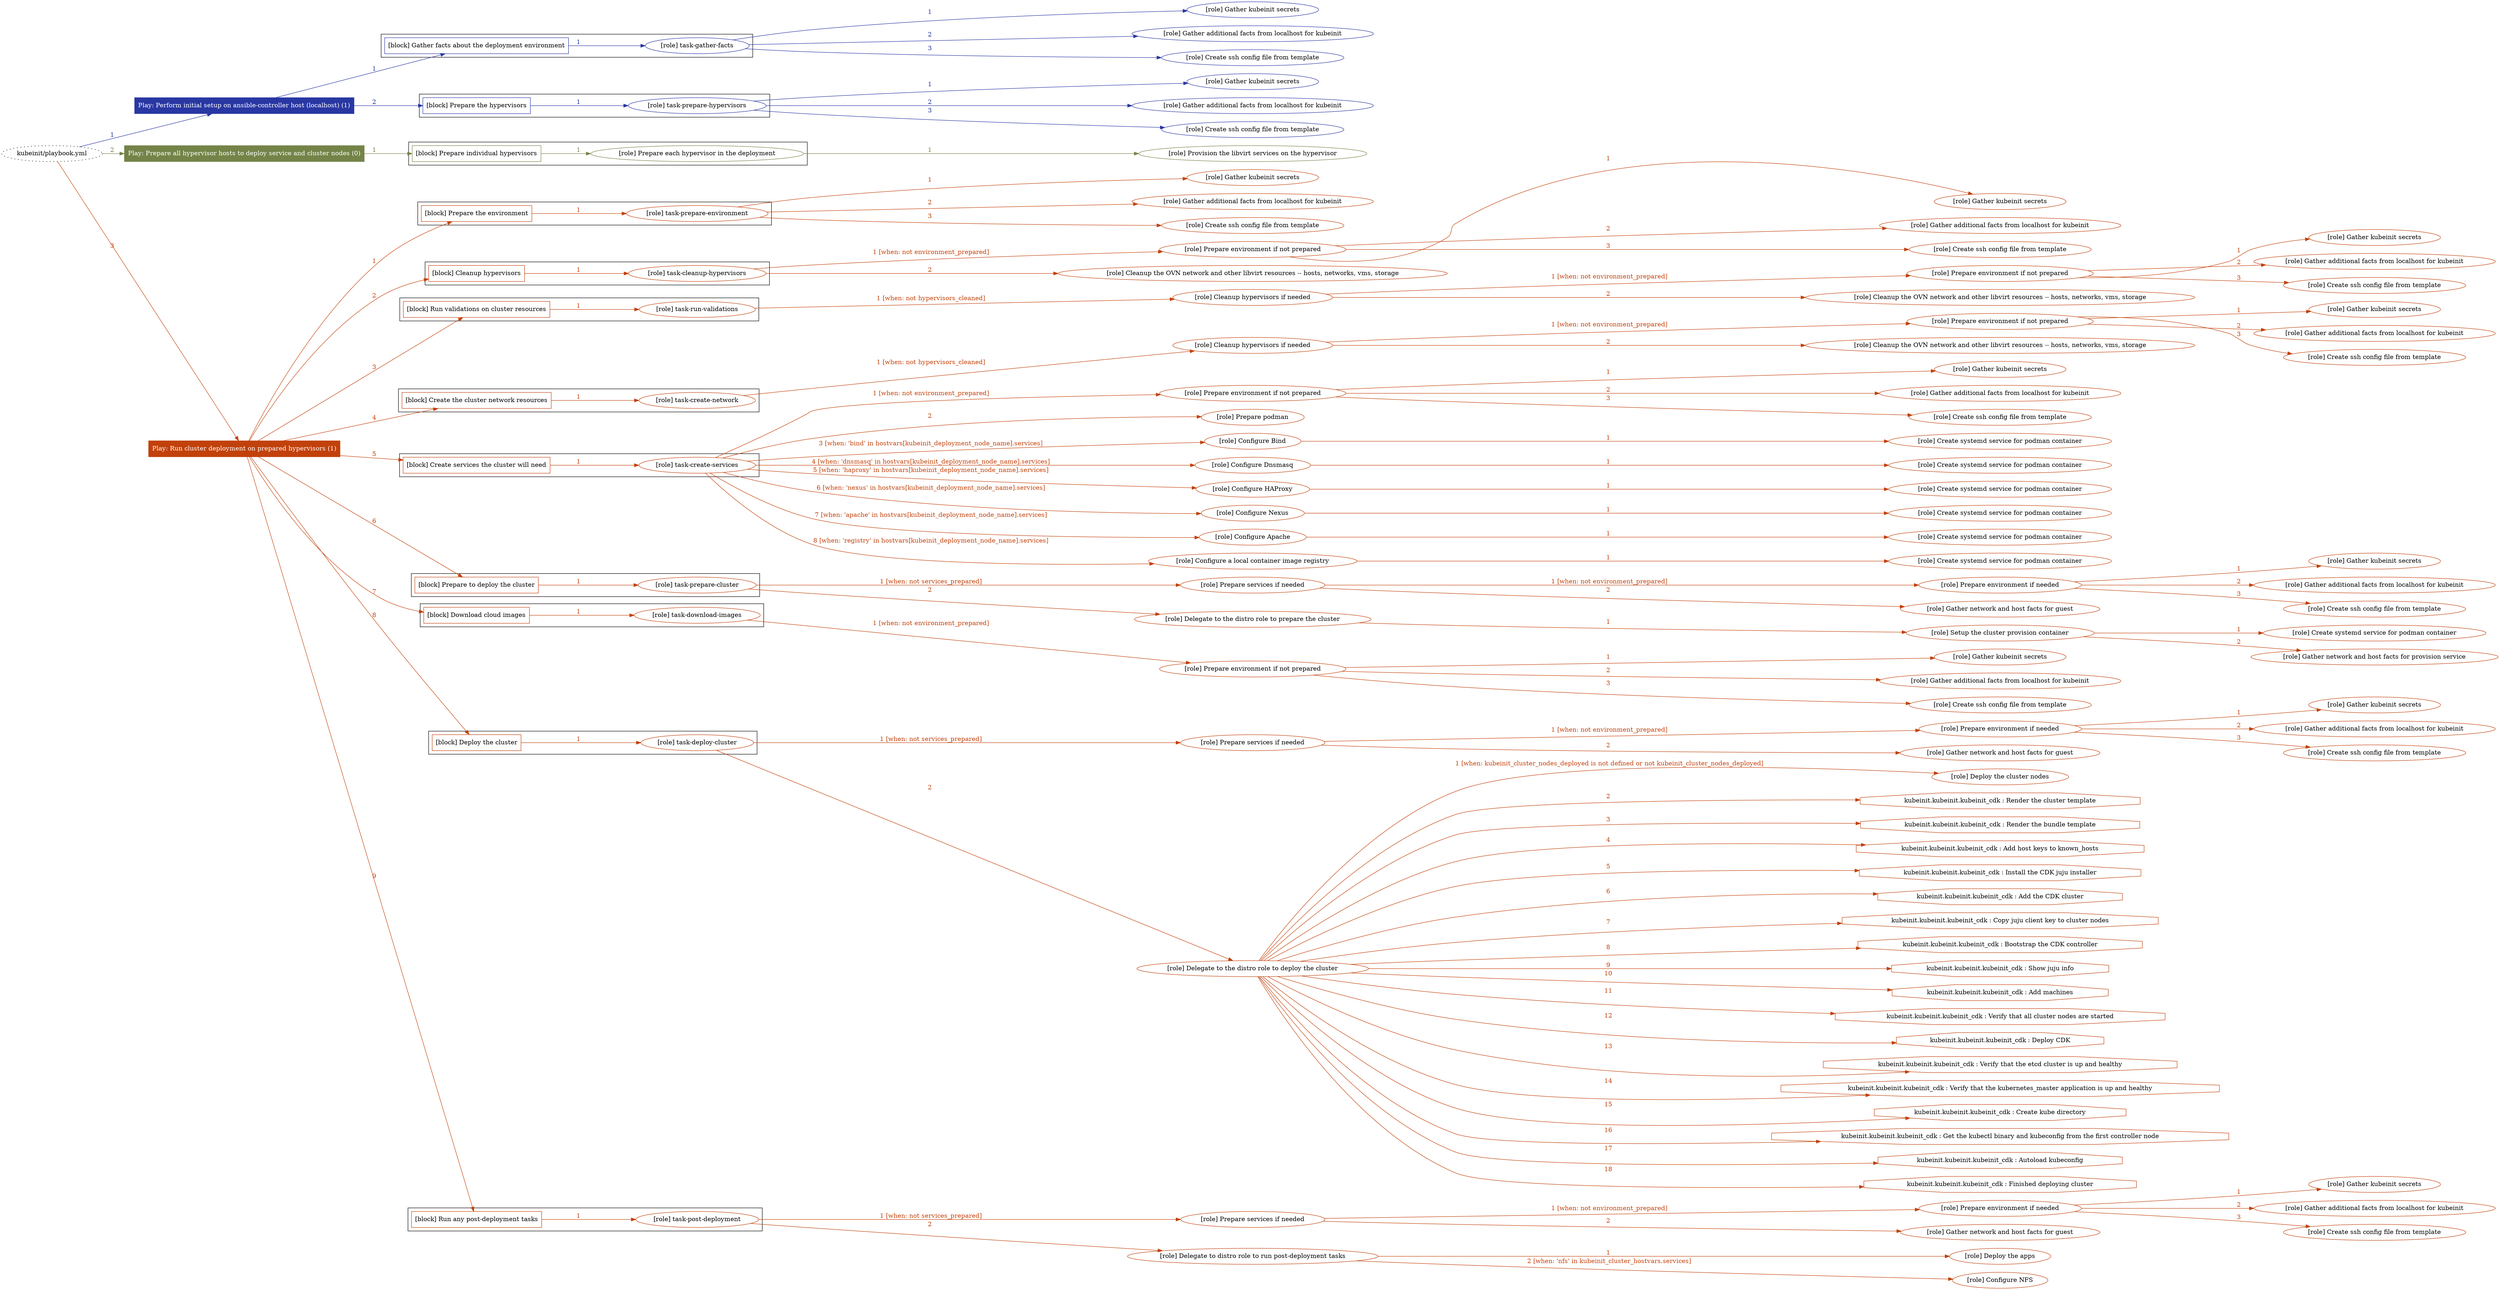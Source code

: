 digraph {
	graph [concentrate=true ordering=in rankdir=LR ratio=fill]
	edge [esep=5 sep=10]
	"kubeinit/playbook.yml" [id=root_node style=dotted]
	play_4fac74bc [label="Play: Perform initial setup on ansible-controller host (localhost) (1)" color="#2937a3" fontcolor="#ffffff" id=play_4fac74bc shape=box style=filled tooltip=localhost]
	"kubeinit/playbook.yml" -> play_4fac74bc [label="1 " color="#2937a3" fontcolor="#2937a3" id=edge_bfc7ae7f labeltooltip="1 " tooltip="1 "]
	subgraph "Gather kubeinit secrets" {
		role_daa59b0e [label="[role] Gather kubeinit secrets" color="#2937a3" id=role_daa59b0e tooltip="Gather kubeinit secrets"]
	}
	subgraph "Gather additional facts from localhost for kubeinit" {
		role_47374bc7 [label="[role] Gather additional facts from localhost for kubeinit" color="#2937a3" id=role_47374bc7 tooltip="Gather additional facts from localhost for kubeinit"]
	}
	subgraph "Create ssh config file from template" {
		role_0a76fdc1 [label="[role] Create ssh config file from template" color="#2937a3" id=role_0a76fdc1 tooltip="Create ssh config file from template"]
	}
	subgraph "task-gather-facts" {
		role_f1bcef55 [label="[role] task-gather-facts" color="#2937a3" id=role_f1bcef55 tooltip="task-gather-facts"]
		role_f1bcef55 -> role_daa59b0e [label="1 " color="#2937a3" fontcolor="#2937a3" id=edge_43daed9d labeltooltip="1 " tooltip="1 "]
		role_f1bcef55 -> role_47374bc7 [label="2 " color="#2937a3" fontcolor="#2937a3" id=edge_cbb94eba labeltooltip="2 " tooltip="2 "]
		role_f1bcef55 -> role_0a76fdc1 [label="3 " color="#2937a3" fontcolor="#2937a3" id=edge_692c19ee labeltooltip="3 " tooltip="3 "]
	}
	subgraph "Gather kubeinit secrets" {
		role_8965395e [label="[role] Gather kubeinit secrets" color="#2937a3" id=role_8965395e tooltip="Gather kubeinit secrets"]
	}
	subgraph "Gather additional facts from localhost for kubeinit" {
		role_286cb35e [label="[role] Gather additional facts from localhost for kubeinit" color="#2937a3" id=role_286cb35e tooltip="Gather additional facts from localhost for kubeinit"]
	}
	subgraph "Create ssh config file from template" {
		role_fb399754 [label="[role] Create ssh config file from template" color="#2937a3" id=role_fb399754 tooltip="Create ssh config file from template"]
	}
	subgraph "task-prepare-hypervisors" {
		role_19c61ca5 [label="[role] task-prepare-hypervisors" color="#2937a3" id=role_19c61ca5 tooltip="task-prepare-hypervisors"]
		role_19c61ca5 -> role_8965395e [label="1 " color="#2937a3" fontcolor="#2937a3" id=edge_947e6e0c labeltooltip="1 " tooltip="1 "]
		role_19c61ca5 -> role_286cb35e [label="2 " color="#2937a3" fontcolor="#2937a3" id=edge_ab477479 labeltooltip="2 " tooltip="2 "]
		role_19c61ca5 -> role_fb399754 [label="3 " color="#2937a3" fontcolor="#2937a3" id=edge_f43fa666 labeltooltip="3 " tooltip="3 "]
	}
	subgraph "Play: Perform initial setup on ansible-controller host (localhost) (1)" {
		play_4fac74bc -> block_f5122f6e [label=1 color="#2937a3" fontcolor="#2937a3" id=edge_e682e9dc labeltooltip=1 tooltip=1]
		subgraph cluster_block_f5122f6e {
			block_f5122f6e [label="[block] Gather facts about the deployment environment" color="#2937a3" id=block_f5122f6e labeltooltip="Gather facts about the deployment environment" shape=box tooltip="Gather facts about the deployment environment"]
			block_f5122f6e -> role_f1bcef55 [label="1 " color="#2937a3" fontcolor="#2937a3" id=edge_6e2c3015 labeltooltip="1 " tooltip="1 "]
		}
		play_4fac74bc -> block_a3165806 [label=2 color="#2937a3" fontcolor="#2937a3" id=edge_5d69ab9e labeltooltip=2 tooltip=2]
		subgraph cluster_block_a3165806 {
			block_a3165806 [label="[block] Prepare the hypervisors" color="#2937a3" id=block_a3165806 labeltooltip="Prepare the hypervisors" shape=box tooltip="Prepare the hypervisors"]
			block_a3165806 -> role_19c61ca5 [label="1 " color="#2937a3" fontcolor="#2937a3" id=edge_b7182d10 labeltooltip="1 " tooltip="1 "]
		}
	}
	play_dc3a59c3 [label="Play: Prepare all hypervisor hosts to deploy service and cluster nodes (0)" color="#748448" fontcolor="#ffffff" id=play_dc3a59c3 shape=box style=filled tooltip="Play: Prepare all hypervisor hosts to deploy service and cluster nodes (0)"]
	"kubeinit/playbook.yml" -> play_dc3a59c3 [label="2 " color="#748448" fontcolor="#748448" id=edge_6dae7fd8 labeltooltip="2 " tooltip="2 "]
	subgraph "Provision the libvirt services on the hypervisor" {
		role_33cc4aca [label="[role] Provision the libvirt services on the hypervisor" color="#748448" id=role_33cc4aca tooltip="Provision the libvirt services on the hypervisor"]
	}
	subgraph "Prepare each hypervisor in the deployment" {
		role_51988aa7 [label="[role] Prepare each hypervisor in the deployment" color="#748448" id=role_51988aa7 tooltip="Prepare each hypervisor in the deployment"]
		role_51988aa7 -> role_33cc4aca [label="1 " color="#748448" fontcolor="#748448" id=edge_85803b4b labeltooltip="1 " tooltip="1 "]
	}
	subgraph "Play: Prepare all hypervisor hosts to deploy service and cluster nodes (0)" {
		play_dc3a59c3 -> block_e3178272 [label=1 color="#748448" fontcolor="#748448" id=edge_837575ad labeltooltip=1 tooltip=1]
		subgraph cluster_block_e3178272 {
			block_e3178272 [label="[block] Prepare individual hypervisors" color="#748448" id=block_e3178272 labeltooltip="Prepare individual hypervisors" shape=box tooltip="Prepare individual hypervisors"]
			block_e3178272 -> role_51988aa7 [label="1 " color="#748448" fontcolor="#748448" id=edge_2d99e94d labeltooltip="1 " tooltip="1 "]
		}
	}
	play_7e0f6024 [label="Play: Run cluster deployment on prepared hypervisors (1)" color="#c2410a" fontcolor="#ffffff" id=play_7e0f6024 shape=box style=filled tooltip=localhost]
	"kubeinit/playbook.yml" -> play_7e0f6024 [label="3 " color="#c2410a" fontcolor="#c2410a" id=edge_eb224204 labeltooltip="3 " tooltip="3 "]
	subgraph "Gather kubeinit secrets" {
		role_fbaee1e8 [label="[role] Gather kubeinit secrets" color="#c2410a" id=role_fbaee1e8 tooltip="Gather kubeinit secrets"]
	}
	subgraph "Gather additional facts from localhost for kubeinit" {
		role_217c3e69 [label="[role] Gather additional facts from localhost for kubeinit" color="#c2410a" id=role_217c3e69 tooltip="Gather additional facts from localhost for kubeinit"]
	}
	subgraph "Create ssh config file from template" {
		role_aa86a55e [label="[role] Create ssh config file from template" color="#c2410a" id=role_aa86a55e tooltip="Create ssh config file from template"]
	}
	subgraph "task-prepare-environment" {
		role_0025a949 [label="[role] task-prepare-environment" color="#c2410a" id=role_0025a949 tooltip="task-prepare-environment"]
		role_0025a949 -> role_fbaee1e8 [label="1 " color="#c2410a" fontcolor="#c2410a" id=edge_e4a4e2d8 labeltooltip="1 " tooltip="1 "]
		role_0025a949 -> role_217c3e69 [label="2 " color="#c2410a" fontcolor="#c2410a" id=edge_6bcf19a0 labeltooltip="2 " tooltip="2 "]
		role_0025a949 -> role_aa86a55e [label="3 " color="#c2410a" fontcolor="#c2410a" id=edge_905ae0a6 labeltooltip="3 " tooltip="3 "]
	}
	subgraph "Gather kubeinit secrets" {
		role_6e0365fa [label="[role] Gather kubeinit secrets" color="#c2410a" id=role_6e0365fa tooltip="Gather kubeinit secrets"]
	}
	subgraph "Gather additional facts from localhost for kubeinit" {
		role_bfcc1821 [label="[role] Gather additional facts from localhost for kubeinit" color="#c2410a" id=role_bfcc1821 tooltip="Gather additional facts from localhost for kubeinit"]
	}
	subgraph "Create ssh config file from template" {
		role_0cf6584e [label="[role] Create ssh config file from template" color="#c2410a" id=role_0cf6584e tooltip="Create ssh config file from template"]
	}
	subgraph "Prepare environment if not prepared" {
		role_c9ebf56c [label="[role] Prepare environment if not prepared" color="#c2410a" id=role_c9ebf56c tooltip="Prepare environment if not prepared"]
		role_c9ebf56c -> role_6e0365fa [label="1 " color="#c2410a" fontcolor="#c2410a" id=edge_9e655ba3 labeltooltip="1 " tooltip="1 "]
		role_c9ebf56c -> role_bfcc1821 [label="2 " color="#c2410a" fontcolor="#c2410a" id=edge_f96f523a labeltooltip="2 " tooltip="2 "]
		role_c9ebf56c -> role_0cf6584e [label="3 " color="#c2410a" fontcolor="#c2410a" id=edge_ca97a0bf labeltooltip="3 " tooltip="3 "]
	}
	subgraph "Cleanup the OVN network and other libvirt resources -- hosts, networks, vms, storage" {
		role_21e7f671 [label="[role] Cleanup the OVN network and other libvirt resources -- hosts, networks, vms, storage" color="#c2410a" id=role_21e7f671 tooltip="Cleanup the OVN network and other libvirt resources -- hosts, networks, vms, storage"]
	}
	subgraph "task-cleanup-hypervisors" {
		role_99067216 [label="[role] task-cleanup-hypervisors" color="#c2410a" id=role_99067216 tooltip="task-cleanup-hypervisors"]
		role_99067216 -> role_c9ebf56c [label="1 [when: not environment_prepared]" color="#c2410a" fontcolor="#c2410a" id=edge_66387d87 labeltooltip="1 [when: not environment_prepared]" tooltip="1 [when: not environment_prepared]"]
		role_99067216 -> role_21e7f671 [label="2 " color="#c2410a" fontcolor="#c2410a" id=edge_6f6de08e labeltooltip="2 " tooltip="2 "]
	}
	subgraph "Gather kubeinit secrets" {
		role_976dfa06 [label="[role] Gather kubeinit secrets" color="#c2410a" id=role_976dfa06 tooltip="Gather kubeinit secrets"]
	}
	subgraph "Gather additional facts from localhost for kubeinit" {
		role_dcb0f842 [label="[role] Gather additional facts from localhost for kubeinit" color="#c2410a" id=role_dcb0f842 tooltip="Gather additional facts from localhost for kubeinit"]
	}
	subgraph "Create ssh config file from template" {
		role_4b5f9179 [label="[role] Create ssh config file from template" color="#c2410a" id=role_4b5f9179 tooltip="Create ssh config file from template"]
	}
	subgraph "Prepare environment if not prepared" {
		role_38a77c66 [label="[role] Prepare environment if not prepared" color="#c2410a" id=role_38a77c66 tooltip="Prepare environment if not prepared"]
		role_38a77c66 -> role_976dfa06 [label="1 " color="#c2410a" fontcolor="#c2410a" id=edge_74c7ef22 labeltooltip="1 " tooltip="1 "]
		role_38a77c66 -> role_dcb0f842 [label="2 " color="#c2410a" fontcolor="#c2410a" id=edge_5c4f636b labeltooltip="2 " tooltip="2 "]
		role_38a77c66 -> role_4b5f9179 [label="3 " color="#c2410a" fontcolor="#c2410a" id=edge_2ae2e486 labeltooltip="3 " tooltip="3 "]
	}
	subgraph "Cleanup the OVN network and other libvirt resources -- hosts, networks, vms, storage" {
		role_f4b42d1b [label="[role] Cleanup the OVN network and other libvirt resources -- hosts, networks, vms, storage" color="#c2410a" id=role_f4b42d1b tooltip="Cleanup the OVN network and other libvirt resources -- hosts, networks, vms, storage"]
	}
	subgraph "Cleanup hypervisors if needed" {
		role_9f382729 [label="[role] Cleanup hypervisors if needed" color="#c2410a" id=role_9f382729 tooltip="Cleanup hypervisors if needed"]
		role_9f382729 -> role_38a77c66 [label="1 [when: not environment_prepared]" color="#c2410a" fontcolor="#c2410a" id=edge_a06f8b02 labeltooltip="1 [when: not environment_prepared]" tooltip="1 [when: not environment_prepared]"]
		role_9f382729 -> role_f4b42d1b [label="2 " color="#c2410a" fontcolor="#c2410a" id=edge_0bc1b887 labeltooltip="2 " tooltip="2 "]
	}
	subgraph "task-run-validations" {
		role_86d785c1 [label="[role] task-run-validations" color="#c2410a" id=role_86d785c1 tooltip="task-run-validations"]
		role_86d785c1 -> role_9f382729 [label="1 [when: not hypervisors_cleaned]" color="#c2410a" fontcolor="#c2410a" id=edge_53ba413b labeltooltip="1 [when: not hypervisors_cleaned]" tooltip="1 [when: not hypervisors_cleaned]"]
	}
	subgraph "Gather kubeinit secrets" {
		role_5e73ccb5 [label="[role] Gather kubeinit secrets" color="#c2410a" id=role_5e73ccb5 tooltip="Gather kubeinit secrets"]
	}
	subgraph "Gather additional facts from localhost for kubeinit" {
		role_df63c5fa [label="[role] Gather additional facts from localhost for kubeinit" color="#c2410a" id=role_df63c5fa tooltip="Gather additional facts from localhost for kubeinit"]
	}
	subgraph "Create ssh config file from template" {
		role_6169318b [label="[role] Create ssh config file from template" color="#c2410a" id=role_6169318b tooltip="Create ssh config file from template"]
	}
	subgraph "Prepare environment if not prepared" {
		role_dc70bbcd [label="[role] Prepare environment if not prepared" color="#c2410a" id=role_dc70bbcd tooltip="Prepare environment if not prepared"]
		role_dc70bbcd -> role_5e73ccb5 [label="1 " color="#c2410a" fontcolor="#c2410a" id=edge_cc4e492c labeltooltip="1 " tooltip="1 "]
		role_dc70bbcd -> role_df63c5fa [label="2 " color="#c2410a" fontcolor="#c2410a" id=edge_6f3cb5b3 labeltooltip="2 " tooltip="2 "]
		role_dc70bbcd -> role_6169318b [label="3 " color="#c2410a" fontcolor="#c2410a" id=edge_5c51ad7c labeltooltip="3 " tooltip="3 "]
	}
	subgraph "Cleanup the OVN network and other libvirt resources -- hosts, networks, vms, storage" {
		role_44a7bfe4 [label="[role] Cleanup the OVN network and other libvirt resources -- hosts, networks, vms, storage" color="#c2410a" id=role_44a7bfe4 tooltip="Cleanup the OVN network and other libvirt resources -- hosts, networks, vms, storage"]
	}
	subgraph "Cleanup hypervisors if needed" {
		role_d7ddb459 [label="[role] Cleanup hypervisors if needed" color="#c2410a" id=role_d7ddb459 tooltip="Cleanup hypervisors if needed"]
		role_d7ddb459 -> role_dc70bbcd [label="1 [when: not environment_prepared]" color="#c2410a" fontcolor="#c2410a" id=edge_360e0ba7 labeltooltip="1 [when: not environment_prepared]" tooltip="1 [when: not environment_prepared]"]
		role_d7ddb459 -> role_44a7bfe4 [label="2 " color="#c2410a" fontcolor="#c2410a" id=edge_9ba86ff1 labeltooltip="2 " tooltip="2 "]
	}
	subgraph "task-create-network" {
		role_c4cf8b70 [label="[role] task-create-network" color="#c2410a" id=role_c4cf8b70 tooltip="task-create-network"]
		role_c4cf8b70 -> role_d7ddb459 [label="1 [when: not hypervisors_cleaned]" color="#c2410a" fontcolor="#c2410a" id=edge_d71960b1 labeltooltip="1 [when: not hypervisors_cleaned]" tooltip="1 [when: not hypervisors_cleaned]"]
	}
	subgraph "Gather kubeinit secrets" {
		role_b82c8f4b [label="[role] Gather kubeinit secrets" color="#c2410a" id=role_b82c8f4b tooltip="Gather kubeinit secrets"]
	}
	subgraph "Gather additional facts from localhost for kubeinit" {
		role_05da1b0f [label="[role] Gather additional facts from localhost for kubeinit" color="#c2410a" id=role_05da1b0f tooltip="Gather additional facts from localhost for kubeinit"]
	}
	subgraph "Create ssh config file from template" {
		role_8c25cfa8 [label="[role] Create ssh config file from template" color="#c2410a" id=role_8c25cfa8 tooltip="Create ssh config file from template"]
	}
	subgraph "Prepare environment if not prepared" {
		role_a5051691 [label="[role] Prepare environment if not prepared" color="#c2410a" id=role_a5051691 tooltip="Prepare environment if not prepared"]
		role_a5051691 -> role_b82c8f4b [label="1 " color="#c2410a" fontcolor="#c2410a" id=edge_d7bd0327 labeltooltip="1 " tooltip="1 "]
		role_a5051691 -> role_05da1b0f [label="2 " color="#c2410a" fontcolor="#c2410a" id=edge_3b37b25d labeltooltip="2 " tooltip="2 "]
		role_a5051691 -> role_8c25cfa8 [label="3 " color="#c2410a" fontcolor="#c2410a" id=edge_47ed74ec labeltooltip="3 " tooltip="3 "]
	}
	subgraph "Prepare podman" {
		role_fc80ade3 [label="[role] Prepare podman" color="#c2410a" id=role_fc80ade3 tooltip="Prepare podman"]
	}
	subgraph "Create systemd service for podman container" {
		role_048fee47 [label="[role] Create systemd service for podman container" color="#c2410a" id=role_048fee47 tooltip="Create systemd service for podman container"]
	}
	subgraph "Configure Bind" {
		role_6fc21d3a [label="[role] Configure Bind" color="#c2410a" id=role_6fc21d3a tooltip="Configure Bind"]
		role_6fc21d3a -> role_048fee47 [label="1 " color="#c2410a" fontcolor="#c2410a" id=edge_dea9a521 labeltooltip="1 " tooltip="1 "]
	}
	subgraph "Create systemd service for podman container" {
		role_6524109b [label="[role] Create systemd service for podman container" color="#c2410a" id=role_6524109b tooltip="Create systemd service for podman container"]
	}
	subgraph "Configure Dnsmasq" {
		role_50f0f25c [label="[role] Configure Dnsmasq" color="#c2410a" id=role_50f0f25c tooltip="Configure Dnsmasq"]
		role_50f0f25c -> role_6524109b [label="1 " color="#c2410a" fontcolor="#c2410a" id=edge_0d27e695 labeltooltip="1 " tooltip="1 "]
	}
	subgraph "Create systemd service for podman container" {
		role_1b8dab83 [label="[role] Create systemd service for podman container" color="#c2410a" id=role_1b8dab83 tooltip="Create systemd service for podman container"]
	}
	subgraph "Configure HAProxy" {
		role_47d45b96 [label="[role] Configure HAProxy" color="#c2410a" id=role_47d45b96 tooltip="Configure HAProxy"]
		role_47d45b96 -> role_1b8dab83 [label="1 " color="#c2410a" fontcolor="#c2410a" id=edge_3ecc7af8 labeltooltip="1 " tooltip="1 "]
	}
	subgraph "Create systemd service for podman container" {
		role_8401b666 [label="[role] Create systemd service for podman container" color="#c2410a" id=role_8401b666 tooltip="Create systemd service for podman container"]
	}
	subgraph "Configure Nexus" {
		role_dbe4af02 [label="[role] Configure Nexus" color="#c2410a" id=role_dbe4af02 tooltip="Configure Nexus"]
		role_dbe4af02 -> role_8401b666 [label="1 " color="#c2410a" fontcolor="#c2410a" id=edge_61c960d6 labeltooltip="1 " tooltip="1 "]
	}
	subgraph "Create systemd service for podman container" {
		role_64ca56ab [label="[role] Create systemd service for podman container" color="#c2410a" id=role_64ca56ab tooltip="Create systemd service for podman container"]
	}
	subgraph "Configure Apache" {
		role_527e0f01 [label="[role] Configure Apache" color="#c2410a" id=role_527e0f01 tooltip="Configure Apache"]
		role_527e0f01 -> role_64ca56ab [label="1 " color="#c2410a" fontcolor="#c2410a" id=edge_de9cc9e3 labeltooltip="1 " tooltip="1 "]
	}
	subgraph "Create systemd service for podman container" {
		role_de315d87 [label="[role] Create systemd service for podman container" color="#c2410a" id=role_de315d87 tooltip="Create systemd service for podman container"]
	}
	subgraph "Configure a local container image registry" {
		role_0ecfe90c [label="[role] Configure a local container image registry" color="#c2410a" id=role_0ecfe90c tooltip="Configure a local container image registry"]
		role_0ecfe90c -> role_de315d87 [label="1 " color="#c2410a" fontcolor="#c2410a" id=edge_05cc0e22 labeltooltip="1 " tooltip="1 "]
	}
	subgraph "task-create-services" {
		role_7c9f617f [label="[role] task-create-services" color="#c2410a" id=role_7c9f617f tooltip="task-create-services"]
		role_7c9f617f -> role_a5051691 [label="1 [when: not environment_prepared]" color="#c2410a" fontcolor="#c2410a" id=edge_a8888b31 labeltooltip="1 [when: not environment_prepared]" tooltip="1 [when: not environment_prepared]"]
		role_7c9f617f -> role_fc80ade3 [label="2 " color="#c2410a" fontcolor="#c2410a" id=edge_0c2adcb4 labeltooltip="2 " tooltip="2 "]
		role_7c9f617f -> role_6fc21d3a [label="3 [when: 'bind' in hostvars[kubeinit_deployment_node_name].services]" color="#c2410a" fontcolor="#c2410a" id=edge_faf2900d labeltooltip="3 [when: 'bind' in hostvars[kubeinit_deployment_node_name].services]" tooltip="3 [when: 'bind' in hostvars[kubeinit_deployment_node_name].services]"]
		role_7c9f617f -> role_50f0f25c [label="4 [when: 'dnsmasq' in hostvars[kubeinit_deployment_node_name].services]" color="#c2410a" fontcolor="#c2410a" id=edge_1da403d4 labeltooltip="4 [when: 'dnsmasq' in hostvars[kubeinit_deployment_node_name].services]" tooltip="4 [when: 'dnsmasq' in hostvars[kubeinit_deployment_node_name].services]"]
		role_7c9f617f -> role_47d45b96 [label="5 [when: 'haproxy' in hostvars[kubeinit_deployment_node_name].services]" color="#c2410a" fontcolor="#c2410a" id=edge_710dd9d6 labeltooltip="5 [when: 'haproxy' in hostvars[kubeinit_deployment_node_name].services]" tooltip="5 [when: 'haproxy' in hostvars[kubeinit_deployment_node_name].services]"]
		role_7c9f617f -> role_dbe4af02 [label="6 [when: 'nexus' in hostvars[kubeinit_deployment_node_name].services]" color="#c2410a" fontcolor="#c2410a" id=edge_9d4a078d labeltooltip="6 [when: 'nexus' in hostvars[kubeinit_deployment_node_name].services]" tooltip="6 [when: 'nexus' in hostvars[kubeinit_deployment_node_name].services]"]
		role_7c9f617f -> role_527e0f01 [label="7 [when: 'apache' in hostvars[kubeinit_deployment_node_name].services]" color="#c2410a" fontcolor="#c2410a" id=edge_698bd909 labeltooltip="7 [when: 'apache' in hostvars[kubeinit_deployment_node_name].services]" tooltip="7 [when: 'apache' in hostvars[kubeinit_deployment_node_name].services]"]
		role_7c9f617f -> role_0ecfe90c [label="8 [when: 'registry' in hostvars[kubeinit_deployment_node_name].services]" color="#c2410a" fontcolor="#c2410a" id=edge_ab7570ab labeltooltip="8 [when: 'registry' in hostvars[kubeinit_deployment_node_name].services]" tooltip="8 [when: 'registry' in hostvars[kubeinit_deployment_node_name].services]"]
	}
	subgraph "Gather kubeinit secrets" {
		role_faecd9b8 [label="[role] Gather kubeinit secrets" color="#c2410a" id=role_faecd9b8 tooltip="Gather kubeinit secrets"]
	}
	subgraph "Gather additional facts from localhost for kubeinit" {
		role_9fc3479f [label="[role] Gather additional facts from localhost for kubeinit" color="#c2410a" id=role_9fc3479f tooltip="Gather additional facts from localhost for kubeinit"]
	}
	subgraph "Create ssh config file from template" {
		role_1fdc117e [label="[role] Create ssh config file from template" color="#c2410a" id=role_1fdc117e tooltip="Create ssh config file from template"]
	}
	subgraph "Prepare environment if needed" {
		role_4a9fb574 [label="[role] Prepare environment if needed" color="#c2410a" id=role_4a9fb574 tooltip="Prepare environment if needed"]
		role_4a9fb574 -> role_faecd9b8 [label="1 " color="#c2410a" fontcolor="#c2410a" id=edge_a1d16ba0 labeltooltip="1 " tooltip="1 "]
		role_4a9fb574 -> role_9fc3479f [label="2 " color="#c2410a" fontcolor="#c2410a" id=edge_ac501745 labeltooltip="2 " tooltip="2 "]
		role_4a9fb574 -> role_1fdc117e [label="3 " color="#c2410a" fontcolor="#c2410a" id=edge_b39117b0 labeltooltip="3 " tooltip="3 "]
	}
	subgraph "Gather network and host facts for guest" {
		role_0e18047c [label="[role] Gather network and host facts for guest" color="#c2410a" id=role_0e18047c tooltip="Gather network and host facts for guest"]
	}
	subgraph "Prepare services if needed" {
		role_4eb5198c [label="[role] Prepare services if needed" color="#c2410a" id=role_4eb5198c tooltip="Prepare services if needed"]
		role_4eb5198c -> role_4a9fb574 [label="1 [when: not environment_prepared]" color="#c2410a" fontcolor="#c2410a" id=edge_9aab7cb0 labeltooltip="1 [when: not environment_prepared]" tooltip="1 [when: not environment_prepared]"]
		role_4eb5198c -> role_0e18047c [label="2 " color="#c2410a" fontcolor="#c2410a" id=edge_ab6e47b2 labeltooltip="2 " tooltip="2 "]
	}
	subgraph "Create systemd service for podman container" {
		role_75117790 [label="[role] Create systemd service for podman container" color="#c2410a" id=role_75117790 tooltip="Create systemd service for podman container"]
	}
	subgraph "Gather network and host facts for provision service" {
		role_87a1a01d [label="[role] Gather network and host facts for provision service" color="#c2410a" id=role_87a1a01d tooltip="Gather network and host facts for provision service"]
	}
	subgraph "Setup the cluster provision container" {
		role_daf74338 [label="[role] Setup the cluster provision container" color="#c2410a" id=role_daf74338 tooltip="Setup the cluster provision container"]
		role_daf74338 -> role_75117790 [label="1 " color="#c2410a" fontcolor="#c2410a" id=edge_73133df3 labeltooltip="1 " tooltip="1 "]
		role_daf74338 -> role_87a1a01d [label="2 " color="#c2410a" fontcolor="#c2410a" id=edge_95483760 labeltooltip="2 " tooltip="2 "]
	}
	subgraph "Delegate to the distro role to prepare the cluster" {
		role_d4f708a5 [label="[role] Delegate to the distro role to prepare the cluster" color="#c2410a" id=role_d4f708a5 tooltip="Delegate to the distro role to prepare the cluster"]
		role_d4f708a5 -> role_daf74338 [label="1 " color="#c2410a" fontcolor="#c2410a" id=edge_4a551f1b labeltooltip="1 " tooltip="1 "]
	}
	subgraph "task-prepare-cluster" {
		role_7b220597 [label="[role] task-prepare-cluster" color="#c2410a" id=role_7b220597 tooltip="task-prepare-cluster"]
		role_7b220597 -> role_4eb5198c [label="1 [when: not services_prepared]" color="#c2410a" fontcolor="#c2410a" id=edge_2530757f labeltooltip="1 [when: not services_prepared]" tooltip="1 [when: not services_prepared]"]
		role_7b220597 -> role_d4f708a5 [label="2 " color="#c2410a" fontcolor="#c2410a" id=edge_97f6782c labeltooltip="2 " tooltip="2 "]
	}
	subgraph "Gather kubeinit secrets" {
		role_e3b3a8f6 [label="[role] Gather kubeinit secrets" color="#c2410a" id=role_e3b3a8f6 tooltip="Gather kubeinit secrets"]
	}
	subgraph "Gather additional facts from localhost for kubeinit" {
		role_588e7f92 [label="[role] Gather additional facts from localhost for kubeinit" color="#c2410a" id=role_588e7f92 tooltip="Gather additional facts from localhost for kubeinit"]
	}
	subgraph "Create ssh config file from template" {
		role_7392eedf [label="[role] Create ssh config file from template" color="#c2410a" id=role_7392eedf tooltip="Create ssh config file from template"]
	}
	subgraph "Prepare environment if not prepared" {
		role_f17f8c0e [label="[role] Prepare environment if not prepared" color="#c2410a" id=role_f17f8c0e tooltip="Prepare environment if not prepared"]
		role_f17f8c0e -> role_e3b3a8f6 [label="1 " color="#c2410a" fontcolor="#c2410a" id=edge_784fb5f6 labeltooltip="1 " tooltip="1 "]
		role_f17f8c0e -> role_588e7f92 [label="2 " color="#c2410a" fontcolor="#c2410a" id=edge_427b7923 labeltooltip="2 " tooltip="2 "]
		role_f17f8c0e -> role_7392eedf [label="3 " color="#c2410a" fontcolor="#c2410a" id=edge_a81193dc labeltooltip="3 " tooltip="3 "]
	}
	subgraph "task-download-images" {
		role_1ae9ab50 [label="[role] task-download-images" color="#c2410a" id=role_1ae9ab50 tooltip="task-download-images"]
		role_1ae9ab50 -> role_f17f8c0e [label="1 [when: not environment_prepared]" color="#c2410a" fontcolor="#c2410a" id=edge_200f88b6 labeltooltip="1 [when: not environment_prepared]" tooltip="1 [when: not environment_prepared]"]
	}
	subgraph "Gather kubeinit secrets" {
		role_9421b572 [label="[role] Gather kubeinit secrets" color="#c2410a" id=role_9421b572 tooltip="Gather kubeinit secrets"]
	}
	subgraph "Gather additional facts from localhost for kubeinit" {
		role_9029d6c6 [label="[role] Gather additional facts from localhost for kubeinit" color="#c2410a" id=role_9029d6c6 tooltip="Gather additional facts from localhost for kubeinit"]
	}
	subgraph "Create ssh config file from template" {
		role_4fb5a1dd [label="[role] Create ssh config file from template" color="#c2410a" id=role_4fb5a1dd tooltip="Create ssh config file from template"]
	}
	subgraph "Prepare environment if needed" {
		role_24793742 [label="[role] Prepare environment if needed" color="#c2410a" id=role_24793742 tooltip="Prepare environment if needed"]
		role_24793742 -> role_9421b572 [label="1 " color="#c2410a" fontcolor="#c2410a" id=edge_0c2e59e8 labeltooltip="1 " tooltip="1 "]
		role_24793742 -> role_9029d6c6 [label="2 " color="#c2410a" fontcolor="#c2410a" id=edge_99a2178f labeltooltip="2 " tooltip="2 "]
		role_24793742 -> role_4fb5a1dd [label="3 " color="#c2410a" fontcolor="#c2410a" id=edge_1df6dea3 labeltooltip="3 " tooltip="3 "]
	}
	subgraph "Gather network and host facts for guest" {
		role_1db7b064 [label="[role] Gather network and host facts for guest" color="#c2410a" id=role_1db7b064 tooltip="Gather network and host facts for guest"]
	}
	subgraph "Prepare services if needed" {
		role_1b7ff61a [label="[role] Prepare services if needed" color="#c2410a" id=role_1b7ff61a tooltip="Prepare services if needed"]
		role_1b7ff61a -> role_24793742 [label="1 [when: not environment_prepared]" color="#c2410a" fontcolor="#c2410a" id=edge_f1afa5f5 labeltooltip="1 [when: not environment_prepared]" tooltip="1 [when: not environment_prepared]"]
		role_1b7ff61a -> role_1db7b064 [label="2 " color="#c2410a" fontcolor="#c2410a" id=edge_e267414a labeltooltip="2 " tooltip="2 "]
	}
	subgraph "Deploy the cluster nodes" {
		role_738a7bd5 [label="[role] Deploy the cluster nodes" color="#c2410a" id=role_738a7bd5 tooltip="Deploy the cluster nodes"]
	}
	subgraph "Delegate to the distro role to deploy the cluster" {
		role_61948da4 [label="[role] Delegate to the distro role to deploy the cluster" color="#c2410a" id=role_61948da4 tooltip="Delegate to the distro role to deploy the cluster"]
		role_61948da4 -> role_738a7bd5 [label="1 [when: kubeinit_cluster_nodes_deployed is not defined or not kubeinit_cluster_nodes_deployed]" color="#c2410a" fontcolor="#c2410a" id=edge_a74a5ef6 labeltooltip="1 [when: kubeinit_cluster_nodes_deployed is not defined or not kubeinit_cluster_nodes_deployed]" tooltip="1 [when: kubeinit_cluster_nodes_deployed is not defined or not kubeinit_cluster_nodes_deployed]"]
		task_13d5a27a [label="kubeinit.kubeinit.kubeinit_cdk : Render the cluster template" color="#c2410a" id=task_13d5a27a shape=octagon tooltip="kubeinit.kubeinit.kubeinit_cdk : Render the cluster template"]
		role_61948da4 -> task_13d5a27a [label="2 " color="#c2410a" fontcolor="#c2410a" id=edge_332550b1 labeltooltip="2 " tooltip="2 "]
		task_20b6269a [label="kubeinit.kubeinit.kubeinit_cdk : Render the bundle template" color="#c2410a" id=task_20b6269a shape=octagon tooltip="kubeinit.kubeinit.kubeinit_cdk : Render the bundle template"]
		role_61948da4 -> task_20b6269a [label="3 " color="#c2410a" fontcolor="#c2410a" id=edge_bccd6ad0 labeltooltip="3 " tooltip="3 "]
		task_c0f16a68 [label="kubeinit.kubeinit.kubeinit_cdk : Add host keys to known_hosts" color="#c2410a" id=task_c0f16a68 shape=octagon tooltip="kubeinit.kubeinit.kubeinit_cdk : Add host keys to known_hosts"]
		role_61948da4 -> task_c0f16a68 [label="4 " color="#c2410a" fontcolor="#c2410a" id=edge_ac720733 labeltooltip="4 " tooltip="4 "]
		task_e3da95d2 [label="kubeinit.kubeinit.kubeinit_cdk : Install the CDK juju installer" color="#c2410a" id=task_e3da95d2 shape=octagon tooltip="kubeinit.kubeinit.kubeinit_cdk : Install the CDK juju installer"]
		role_61948da4 -> task_e3da95d2 [label="5 " color="#c2410a" fontcolor="#c2410a" id=edge_7d524116 labeltooltip="5 " tooltip="5 "]
		task_892dc9f3 [label="kubeinit.kubeinit.kubeinit_cdk : Add the CDK cluster" color="#c2410a" id=task_892dc9f3 shape=octagon tooltip="kubeinit.kubeinit.kubeinit_cdk : Add the CDK cluster"]
		role_61948da4 -> task_892dc9f3 [label="6 " color="#c2410a" fontcolor="#c2410a" id=edge_e9f76e1e labeltooltip="6 " tooltip="6 "]
		task_20db05ab [label="kubeinit.kubeinit.kubeinit_cdk : Copy juju client key to cluster nodes" color="#c2410a" id=task_20db05ab shape=octagon tooltip="kubeinit.kubeinit.kubeinit_cdk : Copy juju client key to cluster nodes"]
		role_61948da4 -> task_20db05ab [label="7 " color="#c2410a" fontcolor="#c2410a" id=edge_3688bac6 labeltooltip="7 " tooltip="7 "]
		task_5bdce0bf [label="kubeinit.kubeinit.kubeinit_cdk : Bootstrap the CDK controller" color="#c2410a" id=task_5bdce0bf shape=octagon tooltip="kubeinit.kubeinit.kubeinit_cdk : Bootstrap the CDK controller"]
		role_61948da4 -> task_5bdce0bf [label="8 " color="#c2410a" fontcolor="#c2410a" id=edge_af32008b labeltooltip="8 " tooltip="8 "]
		task_4ea8480c [label="kubeinit.kubeinit.kubeinit_cdk : Show juju info" color="#c2410a" id=task_4ea8480c shape=octagon tooltip="kubeinit.kubeinit.kubeinit_cdk : Show juju info"]
		role_61948da4 -> task_4ea8480c [label="9 " color="#c2410a" fontcolor="#c2410a" id=edge_d6cc20bf labeltooltip="9 " tooltip="9 "]
		task_38e710a5 [label="kubeinit.kubeinit.kubeinit_cdk : Add machines" color="#c2410a" id=task_38e710a5 shape=octagon tooltip="kubeinit.kubeinit.kubeinit_cdk : Add machines"]
		role_61948da4 -> task_38e710a5 [label="10 " color="#c2410a" fontcolor="#c2410a" id=edge_54ba257b labeltooltip="10 " tooltip="10 "]
		task_ad734d7a [label="kubeinit.kubeinit.kubeinit_cdk : Verify that all cluster nodes are started" color="#c2410a" id=task_ad734d7a shape=octagon tooltip="kubeinit.kubeinit.kubeinit_cdk : Verify that all cluster nodes are started"]
		role_61948da4 -> task_ad734d7a [label="11 " color="#c2410a" fontcolor="#c2410a" id=edge_9edd73d5 labeltooltip="11 " tooltip="11 "]
		task_a4a161ec [label="kubeinit.kubeinit.kubeinit_cdk : Deploy CDK" color="#c2410a" id=task_a4a161ec shape=octagon tooltip="kubeinit.kubeinit.kubeinit_cdk : Deploy CDK"]
		role_61948da4 -> task_a4a161ec [label="12 " color="#c2410a" fontcolor="#c2410a" id=edge_9e1d280b labeltooltip="12 " tooltip="12 "]
		task_7125edea [label="kubeinit.kubeinit.kubeinit_cdk : Verify that the etcd cluster is up and healthy" color="#c2410a" id=task_7125edea shape=octagon tooltip="kubeinit.kubeinit.kubeinit_cdk : Verify that the etcd cluster is up and healthy"]
		role_61948da4 -> task_7125edea [label="13 " color="#c2410a" fontcolor="#c2410a" id=edge_a1c0ce84 labeltooltip="13 " tooltip="13 "]
		task_ead91afa [label="kubeinit.kubeinit.kubeinit_cdk : Verify that the kubernetes_master application is up and healthy" color="#c2410a" id=task_ead91afa shape=octagon tooltip="kubeinit.kubeinit.kubeinit_cdk : Verify that the kubernetes_master application is up and healthy"]
		role_61948da4 -> task_ead91afa [label="14 " color="#c2410a" fontcolor="#c2410a" id=edge_8f98b2b6 labeltooltip="14 " tooltip="14 "]
		task_d7f8b379 [label="kubeinit.kubeinit.kubeinit_cdk : Create kube directory" color="#c2410a" id=task_d7f8b379 shape=octagon tooltip="kubeinit.kubeinit.kubeinit_cdk : Create kube directory"]
		role_61948da4 -> task_d7f8b379 [label="15 " color="#c2410a" fontcolor="#c2410a" id=edge_f3440e7e labeltooltip="15 " tooltip="15 "]
		task_5cb8f741 [label="kubeinit.kubeinit.kubeinit_cdk : Get the kubectl binary and kubeconfig from the first controller node" color="#c2410a" id=task_5cb8f741 shape=octagon tooltip="kubeinit.kubeinit.kubeinit_cdk : Get the kubectl binary and kubeconfig from the first controller node"]
		role_61948da4 -> task_5cb8f741 [label="16 " color="#c2410a" fontcolor="#c2410a" id=edge_55be68ed labeltooltip="16 " tooltip="16 "]
		task_f3720a5c [label="kubeinit.kubeinit.kubeinit_cdk : Autoload kubeconfig" color="#c2410a" id=task_f3720a5c shape=octagon tooltip="kubeinit.kubeinit.kubeinit_cdk : Autoload kubeconfig"]
		role_61948da4 -> task_f3720a5c [label="17 " color="#c2410a" fontcolor="#c2410a" id=edge_672cd262 labeltooltip="17 " tooltip="17 "]
		task_5c89a5c6 [label="kubeinit.kubeinit.kubeinit_cdk : Finished deploying cluster" color="#c2410a" id=task_5c89a5c6 shape=octagon tooltip="kubeinit.kubeinit.kubeinit_cdk : Finished deploying cluster"]
		role_61948da4 -> task_5c89a5c6 [label="18 " color="#c2410a" fontcolor="#c2410a" id=edge_ba7a0ac6 labeltooltip="18 " tooltip="18 "]
	}
	subgraph "task-deploy-cluster" {
		role_805e683b [label="[role] task-deploy-cluster" color="#c2410a" id=role_805e683b tooltip="task-deploy-cluster"]
		role_805e683b -> role_1b7ff61a [label="1 [when: not services_prepared]" color="#c2410a" fontcolor="#c2410a" id=edge_62363d23 labeltooltip="1 [when: not services_prepared]" tooltip="1 [when: not services_prepared]"]
		role_805e683b -> role_61948da4 [label="2 " color="#c2410a" fontcolor="#c2410a" id=edge_1ca7de76 labeltooltip="2 " tooltip="2 "]
	}
	subgraph "Gather kubeinit secrets" {
		role_efbf1d09 [label="[role] Gather kubeinit secrets" color="#c2410a" id=role_efbf1d09 tooltip="Gather kubeinit secrets"]
	}
	subgraph "Gather additional facts from localhost for kubeinit" {
		role_252b3c66 [label="[role] Gather additional facts from localhost for kubeinit" color="#c2410a" id=role_252b3c66 tooltip="Gather additional facts from localhost for kubeinit"]
	}
	subgraph "Create ssh config file from template" {
		role_e060eb89 [label="[role] Create ssh config file from template" color="#c2410a" id=role_e060eb89 tooltip="Create ssh config file from template"]
	}
	subgraph "Prepare environment if needed" {
		role_1a481eef [label="[role] Prepare environment if needed" color="#c2410a" id=role_1a481eef tooltip="Prepare environment if needed"]
		role_1a481eef -> role_efbf1d09 [label="1 " color="#c2410a" fontcolor="#c2410a" id=edge_692e6018 labeltooltip="1 " tooltip="1 "]
		role_1a481eef -> role_252b3c66 [label="2 " color="#c2410a" fontcolor="#c2410a" id=edge_b03a7c8b labeltooltip="2 " tooltip="2 "]
		role_1a481eef -> role_e060eb89 [label="3 " color="#c2410a" fontcolor="#c2410a" id=edge_91990894 labeltooltip="3 " tooltip="3 "]
	}
	subgraph "Gather network and host facts for guest" {
		role_33f64089 [label="[role] Gather network and host facts for guest" color="#c2410a" id=role_33f64089 tooltip="Gather network and host facts for guest"]
	}
	subgraph "Prepare services if needed" {
		role_0374d984 [label="[role] Prepare services if needed" color="#c2410a" id=role_0374d984 tooltip="Prepare services if needed"]
		role_0374d984 -> role_1a481eef [label="1 [when: not environment_prepared]" color="#c2410a" fontcolor="#c2410a" id=edge_9936bffe labeltooltip="1 [when: not environment_prepared]" tooltip="1 [when: not environment_prepared]"]
		role_0374d984 -> role_33f64089 [label="2 " color="#c2410a" fontcolor="#c2410a" id=edge_9edbbad1 labeltooltip="2 " tooltip="2 "]
	}
	subgraph "Deploy the apps" {
		role_b2f407cb [label="[role] Deploy the apps" color="#c2410a" id=role_b2f407cb tooltip="Deploy the apps"]
	}
	subgraph "Configure NFS" {
		role_ccc72702 [label="[role] Configure NFS" color="#c2410a" id=role_ccc72702 tooltip="Configure NFS"]
	}
	subgraph "Delegate to distro role to run post-deployment tasks" {
		role_cbef7210 [label="[role] Delegate to distro role to run post-deployment tasks" color="#c2410a" id=role_cbef7210 tooltip="Delegate to distro role to run post-deployment tasks"]
		role_cbef7210 -> role_b2f407cb [label="1 " color="#c2410a" fontcolor="#c2410a" id=edge_9c120c2f labeltooltip="1 " tooltip="1 "]
		role_cbef7210 -> role_ccc72702 [label="2 [when: 'nfs' in kubeinit_cluster_hostvars.services]" color="#c2410a" fontcolor="#c2410a" id=edge_5c3148b3 labeltooltip="2 [when: 'nfs' in kubeinit_cluster_hostvars.services]" tooltip="2 [when: 'nfs' in kubeinit_cluster_hostvars.services]"]
	}
	subgraph "task-post-deployment" {
		role_fbf31583 [label="[role] task-post-deployment" color="#c2410a" id=role_fbf31583 tooltip="task-post-deployment"]
		role_fbf31583 -> role_0374d984 [label="1 [when: not services_prepared]" color="#c2410a" fontcolor="#c2410a" id=edge_e55dd837 labeltooltip="1 [when: not services_prepared]" tooltip="1 [when: not services_prepared]"]
		role_fbf31583 -> role_cbef7210 [label="2 " color="#c2410a" fontcolor="#c2410a" id=edge_fa1b28bd labeltooltip="2 " tooltip="2 "]
	}
	subgraph "Play: Run cluster deployment on prepared hypervisors (1)" {
		play_7e0f6024 -> block_c4888f6e [label=1 color="#c2410a" fontcolor="#c2410a" id=edge_33fa36d3 labeltooltip=1 tooltip=1]
		subgraph cluster_block_c4888f6e {
			block_c4888f6e [label="[block] Prepare the environment" color="#c2410a" id=block_c4888f6e labeltooltip="Prepare the environment" shape=box tooltip="Prepare the environment"]
			block_c4888f6e -> role_0025a949 [label="1 " color="#c2410a" fontcolor="#c2410a" id=edge_503546c4 labeltooltip="1 " tooltip="1 "]
		}
		play_7e0f6024 -> block_061c9568 [label=2 color="#c2410a" fontcolor="#c2410a" id=edge_83ef23d7 labeltooltip=2 tooltip=2]
		subgraph cluster_block_061c9568 {
			block_061c9568 [label="[block] Cleanup hypervisors" color="#c2410a" id=block_061c9568 labeltooltip="Cleanup hypervisors" shape=box tooltip="Cleanup hypervisors"]
			block_061c9568 -> role_99067216 [label="1 " color="#c2410a" fontcolor="#c2410a" id=edge_a2e393c6 labeltooltip="1 " tooltip="1 "]
		}
		play_7e0f6024 -> block_a5b53833 [label=3 color="#c2410a" fontcolor="#c2410a" id=edge_81660649 labeltooltip=3 tooltip=3]
		subgraph cluster_block_a5b53833 {
			block_a5b53833 [label="[block] Run validations on cluster resources" color="#c2410a" id=block_a5b53833 labeltooltip="Run validations on cluster resources" shape=box tooltip="Run validations on cluster resources"]
			block_a5b53833 -> role_86d785c1 [label="1 " color="#c2410a" fontcolor="#c2410a" id=edge_3cdee868 labeltooltip="1 " tooltip="1 "]
		}
		play_7e0f6024 -> block_4cd1a931 [label=4 color="#c2410a" fontcolor="#c2410a" id=edge_69169983 labeltooltip=4 tooltip=4]
		subgraph cluster_block_4cd1a931 {
			block_4cd1a931 [label="[block] Create the cluster network resources" color="#c2410a" id=block_4cd1a931 labeltooltip="Create the cluster network resources" shape=box tooltip="Create the cluster network resources"]
			block_4cd1a931 -> role_c4cf8b70 [label="1 " color="#c2410a" fontcolor="#c2410a" id=edge_2bbd6224 labeltooltip="1 " tooltip="1 "]
		}
		play_7e0f6024 -> block_1724e732 [label=5 color="#c2410a" fontcolor="#c2410a" id=edge_63006a27 labeltooltip=5 tooltip=5]
		subgraph cluster_block_1724e732 {
			block_1724e732 [label="[block] Create services the cluster will need" color="#c2410a" id=block_1724e732 labeltooltip="Create services the cluster will need" shape=box tooltip="Create services the cluster will need"]
			block_1724e732 -> role_7c9f617f [label="1 " color="#c2410a" fontcolor="#c2410a" id=edge_98388c28 labeltooltip="1 " tooltip="1 "]
		}
		play_7e0f6024 -> block_fbb1d358 [label=6 color="#c2410a" fontcolor="#c2410a" id=edge_78184a55 labeltooltip=6 tooltip=6]
		subgraph cluster_block_fbb1d358 {
			block_fbb1d358 [label="[block] Prepare to deploy the cluster" color="#c2410a" id=block_fbb1d358 labeltooltip="Prepare to deploy the cluster" shape=box tooltip="Prepare to deploy the cluster"]
			block_fbb1d358 -> role_7b220597 [label="1 " color="#c2410a" fontcolor="#c2410a" id=edge_f77ea091 labeltooltip="1 " tooltip="1 "]
		}
		play_7e0f6024 -> block_22d16354 [label=7 color="#c2410a" fontcolor="#c2410a" id=edge_bee83b34 labeltooltip=7 tooltip=7]
		subgraph cluster_block_22d16354 {
			block_22d16354 [label="[block] Download cloud images" color="#c2410a" id=block_22d16354 labeltooltip="Download cloud images" shape=box tooltip="Download cloud images"]
			block_22d16354 -> role_1ae9ab50 [label="1 " color="#c2410a" fontcolor="#c2410a" id=edge_f280ebfb labeltooltip="1 " tooltip="1 "]
		}
		play_7e0f6024 -> block_b661b197 [label=8 color="#c2410a" fontcolor="#c2410a" id=edge_c34bd238 labeltooltip=8 tooltip=8]
		subgraph cluster_block_b661b197 {
			block_b661b197 [label="[block] Deploy the cluster" color="#c2410a" id=block_b661b197 labeltooltip="Deploy the cluster" shape=box tooltip="Deploy the cluster"]
			block_b661b197 -> role_805e683b [label="1 " color="#c2410a" fontcolor="#c2410a" id=edge_8e186095 labeltooltip="1 " tooltip="1 "]
		}
		play_7e0f6024 -> block_db455578 [label=9 color="#c2410a" fontcolor="#c2410a" id=edge_64830f65 labeltooltip=9 tooltip=9]
		subgraph cluster_block_db455578 {
			block_db455578 [label="[block] Run any post-deployment tasks" color="#c2410a" id=block_db455578 labeltooltip="Run any post-deployment tasks" shape=box tooltip="Run any post-deployment tasks"]
			block_db455578 -> role_fbf31583 [label="1 " color="#c2410a" fontcolor="#c2410a" id=edge_a6d3f2f3 labeltooltip="1 " tooltip="1 "]
		}
	}
}
